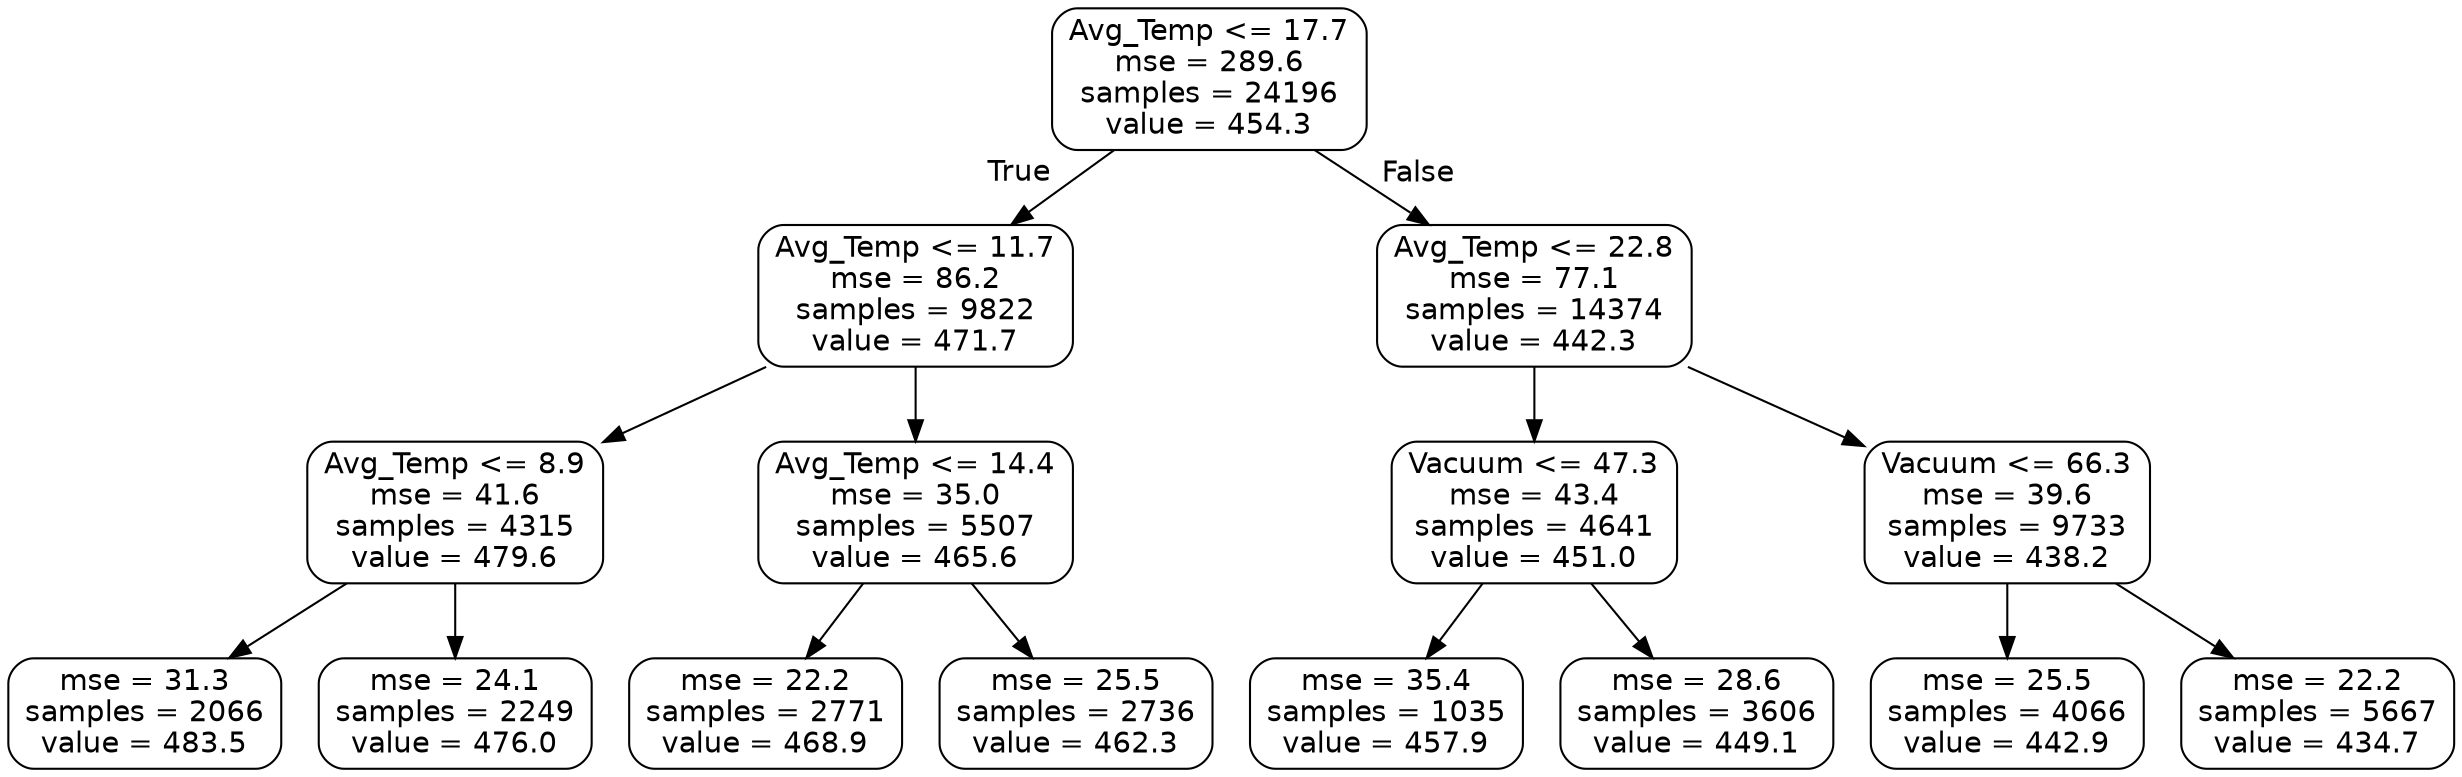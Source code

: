 digraph Tree {
node [shape=box, style="rounded", color="black", fontname=helvetica] ;
edge [fontname=helvetica] ;
0 [label="Avg_Temp <= 17.7\nmse = 289.6\nsamples = 24196\nvalue = 454.3"] ;
1 [label="Avg_Temp <= 11.7\nmse = 86.2\nsamples = 9822\nvalue = 471.7"] ;
0 -> 1 [labeldistance=2.5, labelangle=45, headlabel="True"] ;
2 [label="Avg_Temp <= 8.9\nmse = 41.6\nsamples = 4315\nvalue = 479.6"] ;
1 -> 2 ;
3 [label="mse = 31.3\nsamples = 2066\nvalue = 483.5"] ;
2 -> 3 ;
4 [label="mse = 24.1\nsamples = 2249\nvalue = 476.0"] ;
2 -> 4 ;
5 [label="Avg_Temp <= 14.4\nmse = 35.0\nsamples = 5507\nvalue = 465.6"] ;
1 -> 5 ;
6 [label="mse = 22.2\nsamples = 2771\nvalue = 468.9"] ;
5 -> 6 ;
7 [label="mse = 25.5\nsamples = 2736\nvalue = 462.3"] ;
5 -> 7 ;
8 [label="Avg_Temp <= 22.8\nmse = 77.1\nsamples = 14374\nvalue = 442.3"] ;
0 -> 8 [labeldistance=2.5, labelangle=-45, headlabel="False"] ;
9 [label="Vacuum <= 47.3\nmse = 43.4\nsamples = 4641\nvalue = 451.0"] ;
8 -> 9 ;
10 [label="mse = 35.4\nsamples = 1035\nvalue = 457.9"] ;
9 -> 10 ;
11 [label="mse = 28.6\nsamples = 3606\nvalue = 449.1"] ;
9 -> 11 ;
12 [label="Vacuum <= 66.3\nmse = 39.6\nsamples = 9733\nvalue = 438.2"] ;
8 -> 12 ;
13 [label="mse = 25.5\nsamples = 4066\nvalue = 442.9"] ;
12 -> 13 ;
14 [label="mse = 22.2\nsamples = 5667\nvalue = 434.7"] ;
12 -> 14 ;
}
